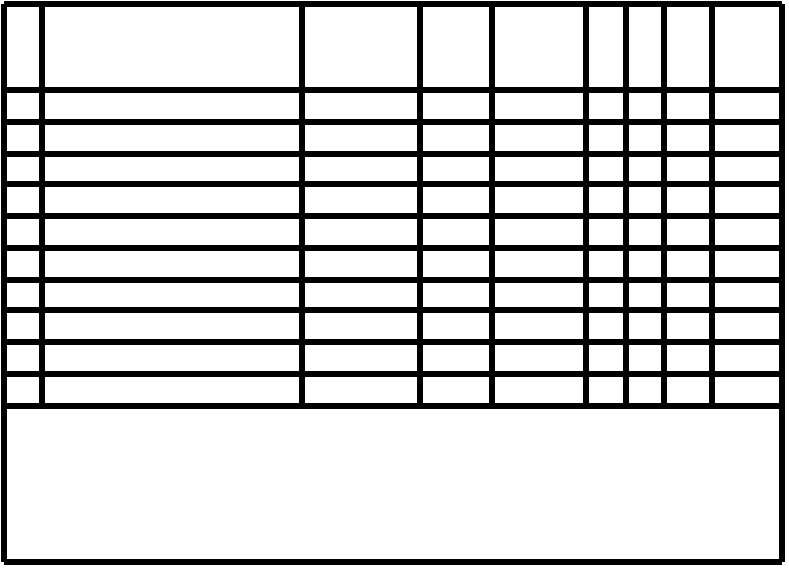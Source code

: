 <mxfile version="14.5.1" type="device"><diagram id="s1p8W3Jd-O6_C4ZqQdut" name="Page-1"><mxGraphModel dx="654" dy="457" grid="1" gridSize="3.937" guides="0" tooltips="1" connect="0" arrows="0" fold="1" page="1" pageScale="1" pageWidth="420" pageHeight="297" background="#ffffff" math="0" shadow="0"><root><mxCell id="0"/><mxCell id="1" parent="0"/><mxCell id="AzDBy5NYutQdLeTBvs-s-33" value="" style="endArrow=none;html=1;strokeWidth=3;" parent="1" edge="1"><mxGeometry width="50" height="50" relative="1" as="geometry"><mxPoint x="20" y="287" as="sourcePoint"/><mxPoint x="20" y="8" as="targetPoint"/></mxGeometry></mxCell><mxCell id="AzDBy5NYutQdLeTBvs-s-34" value="" style="endArrow=none;html=1;strokeWidth=3;" parent="1" edge="1"><mxGeometry width="50" height="50" relative="1" as="geometry"><mxPoint x="409" y="287" as="sourcePoint"/><mxPoint x="409" y="8" as="targetPoint"/></mxGeometry></mxCell><mxCell id="AzDBy5NYutQdLeTBvs-s-35" value="" style="endArrow=none;html=1;strokeWidth=3;" parent="1" edge="1"><mxGeometry width="50" height="50" relative="1" as="geometry"><mxPoint x="20" y="8" as="sourcePoint"/><mxPoint x="409" y="8" as="targetPoint"/></mxGeometry></mxCell><mxCell id="AzDBy5NYutQdLeTBvs-s-36" value="" style="endArrow=none;html=1;strokeWidth=3;" parent="1" edge="1"><mxGeometry width="50" height="50" relative="1" as="geometry"><mxPoint x="20" y="287" as="sourcePoint"/><mxPoint x="409" y="287" as="targetPoint"/></mxGeometry></mxCell><mxCell id="AzDBy5NYutQdLeTBvs-s-38" value="" style="endArrow=none;html=1;strokeWidth=3;" parent="1" edge="1"><mxGeometry width="50" height="50" relative="1" as="geometry"><mxPoint x="20" y="51" as="sourcePoint"/><mxPoint x="409" y="51" as="targetPoint"/></mxGeometry></mxCell><mxCell id="AzDBy5NYutQdLeTBvs-s-41" value="" style="endArrow=none;html=1;strokeWidth=3;" parent="1" edge="1"><mxGeometry width="50" height="50" relative="1" as="geometry"><mxPoint x="20" y="67" as="sourcePoint"/><mxPoint x="409" y="67" as="targetPoint"/></mxGeometry></mxCell><mxCell id="AzDBy5NYutQdLeTBvs-s-42" value="" style="endArrow=none;html=1;strokeWidth=3;" parent="1" edge="1"><mxGeometry width="50" height="50" relative="1" as="geometry"><mxPoint x="20" y="98" as="sourcePoint"/><mxPoint x="409" y="98" as="targetPoint"/></mxGeometry></mxCell><mxCell id="AzDBy5NYutQdLeTBvs-s-43" value="" style="endArrow=none;html=1;strokeWidth=3;" parent="1" edge="1"><mxGeometry width="50" height="50" relative="1" as="geometry"><mxPoint x="20" y="83" as="sourcePoint"/><mxPoint x="409" y="83" as="targetPoint"/></mxGeometry></mxCell><mxCell id="AzDBy5NYutQdLeTBvs-s-44" value="" style="endArrow=none;html=1;strokeWidth=3;" parent="1" edge="1"><mxGeometry width="50" height="50" relative="1" as="geometry"><mxPoint x="20" y="130" as="sourcePoint"/><mxPoint x="409" y="130" as="targetPoint"/></mxGeometry></mxCell><mxCell id="AzDBy5NYutQdLeTBvs-s-45" value="" style="endArrow=none;html=1;strokeWidth=3;" parent="1" edge="1"><mxGeometry width="50" height="50" relative="1" as="geometry"><mxPoint x="20" y="114" as="sourcePoint"/><mxPoint x="409" y="114" as="targetPoint"/></mxGeometry></mxCell><mxCell id="AzDBy5NYutQdLeTBvs-s-46" value="" style="endArrow=none;html=1;strokeWidth=3;" parent="1" edge="1"><mxGeometry width="50" height="50" relative="1" as="geometry"><mxPoint x="20" y="161" as="sourcePoint"/><mxPoint x="409" y="161" as="targetPoint"/></mxGeometry></mxCell><mxCell id="AzDBy5NYutQdLeTBvs-s-47" value="" style="endArrow=none;html=1;strokeWidth=3;" parent="1" edge="1"><mxGeometry width="50" height="50" relative="1" as="geometry"><mxPoint x="20" y="146" as="sourcePoint"/><mxPoint x="409" y="146" as="targetPoint"/></mxGeometry></mxCell><mxCell id="AzDBy5NYutQdLeTBvs-s-48" value="" style="endArrow=none;html=1;strokeWidth=3;" parent="1" edge="1"><mxGeometry width="50" height="50" relative="1" as="geometry"><mxPoint x="20" y="193" as="sourcePoint"/><mxPoint x="409" y="193" as="targetPoint"/></mxGeometry></mxCell><mxCell id="AzDBy5NYutQdLeTBvs-s-49" value="" style="endArrow=none;html=1;strokeWidth=3;" parent="1" edge="1"><mxGeometry width="50" height="50" relative="1" as="geometry"><mxPoint x="20" y="177" as="sourcePoint"/><mxPoint x="409" y="177" as="targetPoint"/></mxGeometry></mxCell><mxCell id="AzDBy5NYutQdLeTBvs-s-60" value="" style="endArrow=none;html=1;strokeWidth=3;" parent="1" edge="1"><mxGeometry width="50" height="50" relative="1" as="geometry"><mxPoint x="39" y="209" as="sourcePoint"/><mxPoint x="39" y="8" as="targetPoint"/></mxGeometry></mxCell><mxCell id="AzDBy5NYutQdLeTBvs-s-61" value="" style="endArrow=none;html=1;strokeWidth=3;" parent="1" edge="1"><mxGeometry width="50" height="50" relative="1" as="geometry"><mxPoint x="169" y="209" as="sourcePoint"/><mxPoint x="169" y="8" as="targetPoint"/></mxGeometry></mxCell><mxCell id="AzDBy5NYutQdLeTBvs-s-62" value="" style="endArrow=none;html=1;strokeWidth=3;" parent="1" edge="1"><mxGeometry width="50" height="50" relative="1" as="geometry"><mxPoint x="228" y="209" as="sourcePoint"/><mxPoint x="228" y="8" as="targetPoint"/></mxGeometry></mxCell><mxCell id="AzDBy5NYutQdLeTBvs-s-63" value="" style="endArrow=none;html=1;strokeWidth=3;" parent="1" edge="1"><mxGeometry width="50" height="50" relative="1" as="geometry"><mxPoint x="264" y="209" as="sourcePoint"/><mxPoint x="264" y="8" as="targetPoint"/></mxGeometry></mxCell><mxCell id="AzDBy5NYutQdLeTBvs-s-64" value="" style="endArrow=none;html=1;strokeWidth=3;" parent="1" edge="1"><mxGeometry width="50" height="50" relative="1" as="geometry"><mxPoint x="311" y="209" as="sourcePoint"/><mxPoint x="311" y="8" as="targetPoint"/></mxGeometry></mxCell><mxCell id="AzDBy5NYutQdLeTBvs-s-65" value="" style="endArrow=none;html=1;strokeWidth=3;" parent="1" edge="1"><mxGeometry width="50" height="50" relative="1" as="geometry"><mxPoint x="331" y="209" as="sourcePoint"/><mxPoint x="331" y="8" as="targetPoint"/></mxGeometry></mxCell><mxCell id="AzDBy5NYutQdLeTBvs-s-66" value="" style="endArrow=none;html=1;strokeWidth=3;" parent="1" edge="1"><mxGeometry width="50" height="50" relative="1" as="geometry"><mxPoint x="350" y="209" as="sourcePoint"/><mxPoint x="350" y="8" as="targetPoint"/></mxGeometry></mxCell><mxCell id="AzDBy5NYutQdLeTBvs-s-67" value="" style="endArrow=none;html=1;strokeWidth=3;" parent="1" edge="1"><mxGeometry width="50" height="50" relative="1" as="geometry"><mxPoint x="374" y="209" as="sourcePoint"/><mxPoint x="374" y="8" as="targetPoint"/></mxGeometry></mxCell><mxCell id="AzDBy5NYutQdLeTBvs-s-68" value="" style="endArrow=none;html=1;strokeWidth=3;" parent="1" edge="1"><mxGeometry width="50" height="50" relative="1" as="geometry"><mxPoint x="20" y="209" as="sourcePoint"/><mxPoint x="409" y="209" as="targetPoint"/></mxGeometry></mxCell></root></mxGraphModel></diagram></mxfile>